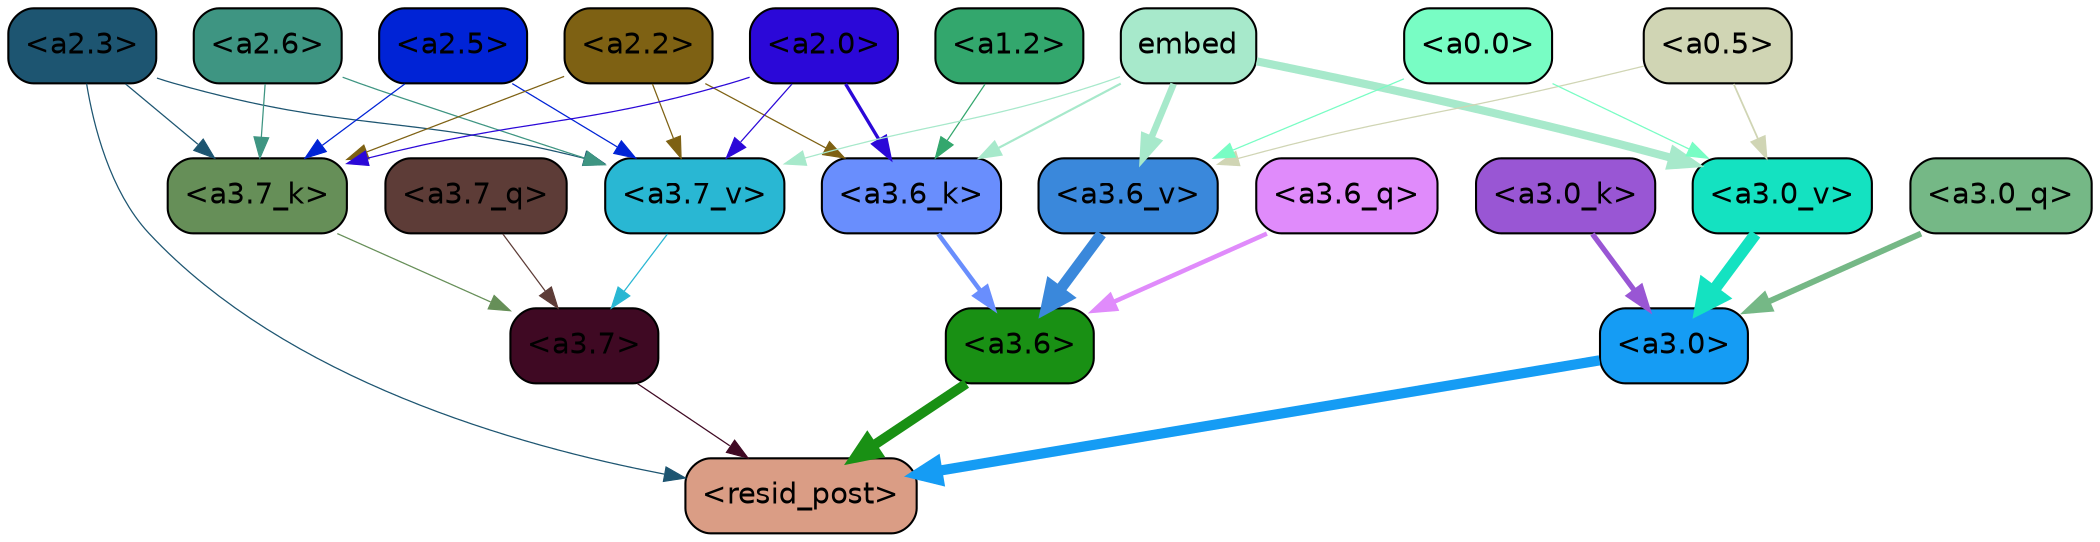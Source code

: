 strict digraph "" {
	graph [bgcolor=transparent,
		layout=dot,
		overlap=false,
		splines=true
	];
	"<a3.7>"	[color=black,
		fillcolor="#3f0923",
		fontname=Helvetica,
		shape=box,
		style="filled, rounded"];
	"<resid_post>"	[color=black,
		fillcolor="#da9d85",
		fontname=Helvetica,
		shape=box,
		style="filled, rounded"];
	"<a3.7>" -> "<resid_post>"	[color="#3f0923",
		penwidth=0.6];
	"<a3.6>"	[color=black,
		fillcolor="#199014",
		fontname=Helvetica,
		shape=box,
		style="filled, rounded"];
	"<a3.6>" -> "<resid_post>"	[color="#199014",
		penwidth=4.751592040061951];
	"<a3.0>"	[color=black,
		fillcolor="#159cf4",
		fontname=Helvetica,
		shape=box,
		style="filled, rounded"];
	"<a3.0>" -> "<resid_post>"	[color="#159cf4",
		penwidth=4.904066681861877];
	"<a2.3>"	[color=black,
		fillcolor="#1d5571",
		fontname=Helvetica,
		shape=box,
		style="filled, rounded"];
	"<a2.3>" -> "<resid_post>"	[color="#1d5571",
		penwidth=0.6];
	"<a3.7_k>"	[color=black,
		fillcolor="#668f58",
		fontname=Helvetica,
		shape=box,
		style="filled, rounded"];
	"<a2.3>" -> "<a3.7_k>"	[color="#1d5571",
		penwidth=0.6];
	"<a3.7_v>"	[color=black,
		fillcolor="#29b7d3",
		fontname=Helvetica,
		shape=box,
		style="filled, rounded"];
	"<a2.3>" -> "<a3.7_v>"	[color="#1d5571",
		penwidth=0.6];
	"<a3.7_q>"	[color=black,
		fillcolor="#5d3c37",
		fontname=Helvetica,
		shape=box,
		style="filled, rounded"];
	"<a3.7_q>" -> "<a3.7>"	[color="#5d3c37",
		penwidth=0.6];
	"<a3.6_q>"	[color=black,
		fillcolor="#e08bfb",
		fontname=Helvetica,
		shape=box,
		style="filled, rounded"];
	"<a3.6_q>" -> "<a3.6>"	[color="#e08bfb",
		penwidth=2.160832464694977];
	"<a3.0_q>"	[color=black,
		fillcolor="#75b886",
		fontname=Helvetica,
		shape=box,
		style="filled, rounded"];
	"<a3.0_q>" -> "<a3.0>"	[color="#75b886",
		penwidth=2.870753765106201];
	"<a3.7_k>" -> "<a3.7>"	[color="#668f58",
		penwidth=0.6];
	"<a3.6_k>"	[color=black,
		fillcolor="#698efd",
		fontname=Helvetica,
		shape=box,
		style="filled, rounded"];
	"<a3.6_k>" -> "<a3.6>"	[color="#698efd",
		penwidth=2.13908451795578];
	"<a3.0_k>"	[color=black,
		fillcolor="#9956d4",
		fontname=Helvetica,
		shape=box,
		style="filled, rounded"];
	"<a3.0_k>" -> "<a3.0>"	[color="#9956d4",
		penwidth=2.520303964614868];
	"<a3.7_v>" -> "<a3.7>"	[color="#29b7d3",
		penwidth=0.6];
	"<a3.6_v>"	[color=black,
		fillcolor="#3a88db",
		fontname=Helvetica,
		shape=box,
		style="filled, rounded"];
	"<a3.6_v>" -> "<a3.6>"	[color="#3a88db",
		penwidth=5.297133803367615];
	"<a3.0_v>"	[color=black,
		fillcolor="#14e2c1",
		fontname=Helvetica,
		shape=box,
		style="filled, rounded"];
	"<a3.0_v>" -> "<a3.0>"	[color="#14e2c1",
		penwidth=5.680712580680847];
	"<a2.6>"	[color=black,
		fillcolor="#3e9582",
		fontname=Helvetica,
		shape=box,
		style="filled, rounded"];
	"<a2.6>" -> "<a3.7_k>"	[color="#3e9582",
		penwidth=0.6];
	"<a2.6>" -> "<a3.7_v>"	[color="#3e9582",
		penwidth=0.6];
	"<a2.5>"	[color=black,
		fillcolor="#0023d6",
		fontname=Helvetica,
		shape=box,
		style="filled, rounded"];
	"<a2.5>" -> "<a3.7_k>"	[color="#0023d6",
		penwidth=0.6];
	"<a2.5>" -> "<a3.7_v>"	[color="#0023d6",
		penwidth=0.6];
	"<a2.2>"	[color=black,
		fillcolor="#7e6113",
		fontname=Helvetica,
		shape=box,
		style="filled, rounded"];
	"<a2.2>" -> "<a3.7_k>"	[color="#7e6113",
		penwidth=0.6];
	"<a2.2>" -> "<a3.6_k>"	[color="#7e6113",
		penwidth=0.6];
	"<a2.2>" -> "<a3.7_v>"	[color="#7e6113",
		penwidth=0.6];
	"<a2.0>"	[color=black,
		fillcolor="#2b08d8",
		fontname=Helvetica,
		shape=box,
		style="filled, rounded"];
	"<a2.0>" -> "<a3.7_k>"	[color="#2b08d8",
		penwidth=0.6];
	"<a2.0>" -> "<a3.6_k>"	[color="#2b08d8",
		penwidth=1.5897698998451233];
	"<a2.0>" -> "<a3.7_v>"	[color="#2b08d8",
		penwidth=0.6];
	"<a1.2>"	[color=black,
		fillcolor="#33a76d",
		fontname=Helvetica,
		shape=box,
		style="filled, rounded"];
	"<a1.2>" -> "<a3.6_k>"	[color="#33a76d",
		penwidth=0.6];
	embed	[color=black,
		fillcolor="#a7e9cb",
		fontname=Helvetica,
		shape=box,
		style="filled, rounded"];
	embed -> "<a3.6_k>"	[color="#a7e9cb",
		penwidth=1.046662151813507];
	embed -> "<a3.7_v>"	[color="#a7e9cb",
		penwidth=0.6];
	embed -> "<a3.6_v>"	[color="#a7e9cb",
		penwidth=3.1840110421180725];
	embed -> "<a3.0_v>"	[color="#a7e9cb",
		penwidth=3.9005755856633186];
	"<a0.5>"	[color=black,
		fillcolor="#d0d5b4",
		fontname=Helvetica,
		shape=box,
		style="filled, rounded"];
	"<a0.5>" -> "<a3.6_v>"	[color="#d0d5b4",
		penwidth=0.6];
	"<a0.5>" -> "<a3.0_v>"	[color="#d0d5b4",
		penwidth=0.8493617177009583];
	"<a0.0>"	[color=black,
		fillcolor="#78fdc4",
		fontname=Helvetica,
		shape=box,
		style="filled, rounded"];
	"<a0.0>" -> "<a3.6_v>"	[color="#78fdc4",
		penwidth=0.6];
	"<a0.0>" -> "<a3.0_v>"	[color="#78fdc4",
		penwidth=0.6];
}
